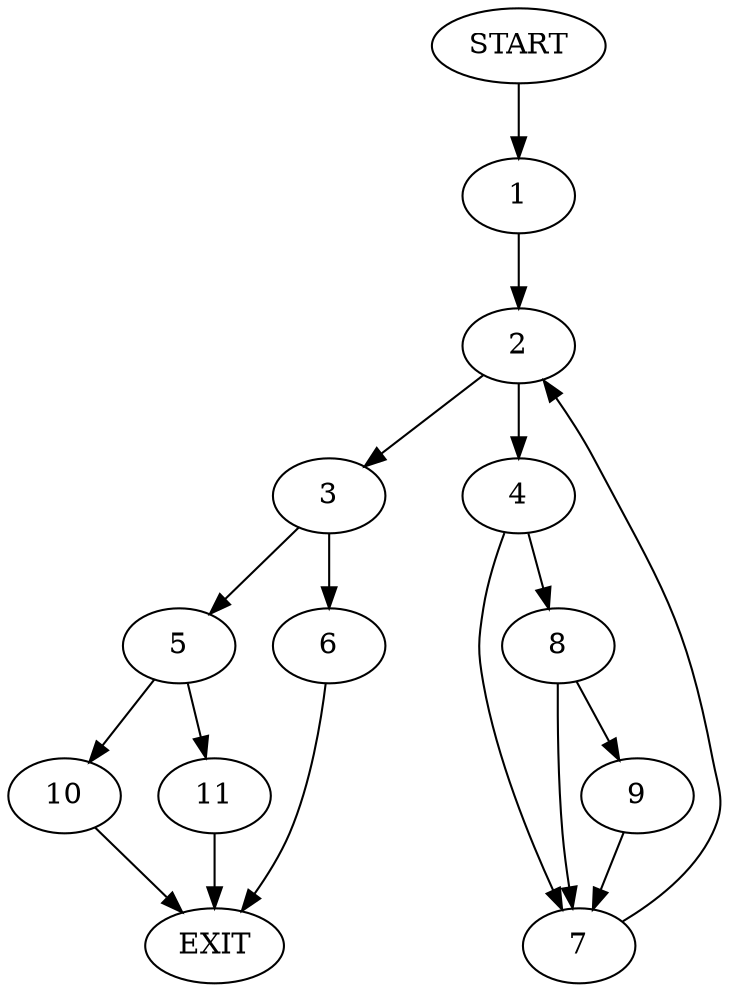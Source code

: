 digraph {
0 [label="START"]
12 [label="EXIT"]
0 -> 1
1 -> 2
2 -> 3
2 -> 4
3 -> 5
3 -> 6
4 -> 7
4 -> 8
7 -> 2
8 -> 7
8 -> 9
9 -> 7
6 -> 12
5 -> 10
5 -> 11
10 -> 12
11 -> 12
}
